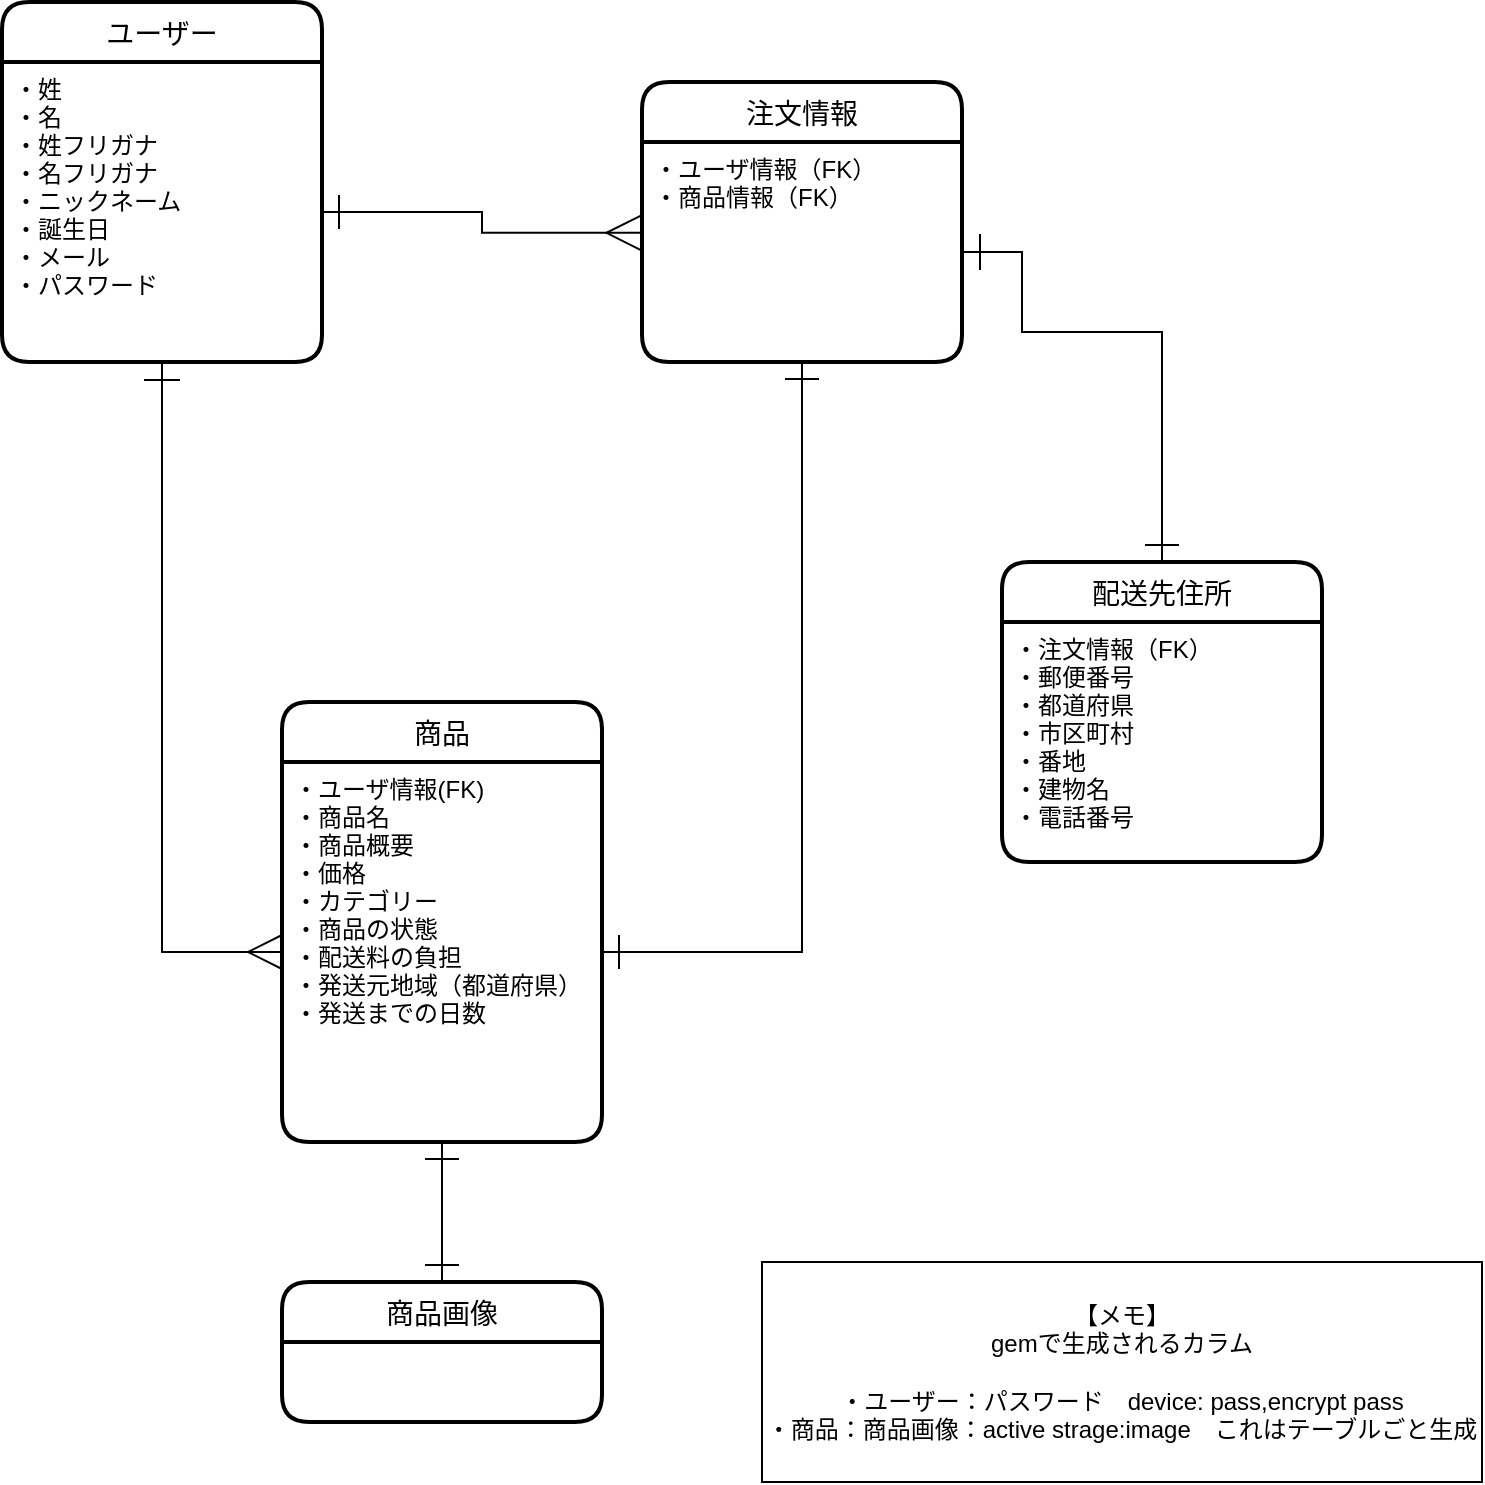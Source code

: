<mxfile version="13.10.0" type="embed">
    <diagram id="KVio1xON7HPt5YjFg_qT" name="ページ1">
        <mxGraphModel dx="956" dy="859" grid="1" gridSize="10" guides="1" tooltips="1" connect="1" arrows="1" fold="1" page="1" pageScale="1" pageWidth="827" pageHeight="1169" math="0" shadow="0">
            <root>
                <mxCell id="0"/>
                <mxCell id="1" parent="0"/>
                <mxCell id="85" value="ユーザー" style="swimlane;childLayout=stackLayout;horizontal=1;startSize=30;horizontalStack=0;rounded=1;fontSize=14;fontStyle=0;strokeWidth=2;resizeParent=0;resizeLast=1;shadow=0;dashed=0;align=center;" parent="1" vertex="1">
                    <mxGeometry x="60" y="180" width="160" height="180" as="geometry"/>
                </mxCell>
                <mxCell id="86" value="・姓&#10;・名&#10;・姓フリガナ&#10;・名フリガナ&#10;・ニックネーム&#10;・誕生日&#10;・メール&#10;・パスワード&#10;" style="align=left;strokeColor=none;fillColor=none;spacingLeft=4;fontSize=12;verticalAlign=top;resizable=0;rotatable=0;part=1;" parent="85" vertex="1">
                    <mxGeometry y="30" width="160" height="150" as="geometry"/>
                </mxCell>
                <mxCell id="89" style="edgeStyle=orthogonalEdgeStyle;rounded=0;orthogonalLoop=1;jettySize=auto;html=1;" parent="1" edge="1">
                    <mxGeometry relative="1" as="geometry">
                        <mxPoint x="210" y="490" as="targetPoint"/>
                        <mxPoint x="210" y="490" as="sourcePoint"/>
                    </mxGeometry>
                </mxCell>
                <mxCell id="91" value="商品" style="swimlane;childLayout=stackLayout;horizontal=1;startSize=30;horizontalStack=0;rounded=1;fontSize=14;fontStyle=0;strokeWidth=2;resizeParent=0;resizeLast=1;shadow=0;dashed=0;align=center;" parent="1" vertex="1">
                    <mxGeometry x="200" y="530" width="160" height="220" as="geometry"/>
                </mxCell>
                <mxCell id="92" value="・ユーザ情報(FK)&#10;・商品名&#10;・商品概要&#10;・価格&#10;・カテゴリー&#10;・商品の状態&#10;・配送料の負担&#10;・発送元地域（都道府県）&#10;・発送までの日数" style="align=left;strokeColor=none;fillColor=none;spacingLeft=4;fontSize=12;verticalAlign=top;resizable=0;rotatable=0;part=1;" parent="91" vertex="1">
                    <mxGeometry y="30" width="160" height="190" as="geometry"/>
                </mxCell>
                <mxCell id="96" value="注文情報" style="swimlane;childLayout=stackLayout;horizontal=1;startSize=30;horizontalStack=0;rounded=1;fontSize=14;fontStyle=0;strokeWidth=2;resizeParent=0;resizeLast=1;shadow=0;dashed=0;align=center;" parent="1" vertex="1">
                    <mxGeometry x="380" y="220" width="160" height="140" as="geometry"/>
                </mxCell>
                <mxCell id="97" value="・ユーザ情報（FK）&#10;・商品情報（FK）" style="align=left;strokeColor=none;fillColor=none;spacingLeft=4;fontSize=12;verticalAlign=top;resizable=0;rotatable=0;part=1;" parent="96" vertex="1">
                    <mxGeometry y="30" width="160" height="110" as="geometry"/>
                </mxCell>
                <mxCell id="103" style="edgeStyle=orthogonalEdgeStyle;rounded=0;orthogonalLoop=1;jettySize=auto;html=1;startArrow=ERone;startFill=0;endArrow=ERmany;endFill=0;entryX=-0.005;entryY=0.413;entryDx=0;entryDy=0;entryPerimeter=0;endSize=15;startSize=15;" parent="1" source="86" target="97" edge="1">
                    <mxGeometry relative="1" as="geometry">
                        <mxPoint x="560" y="275" as="targetPoint"/>
                    </mxGeometry>
                </mxCell>
                <mxCell id="104" style="edgeStyle=orthogonalEdgeStyle;rounded=0;orthogonalLoop=1;jettySize=auto;html=1;entryX=0;entryY=0.5;entryDx=0;entryDy=0;startArrow=ERone;startFill=0;endArrow=ERmany;endFill=0;endSize=15;startSize=16;exitX=0.5;exitY=1;exitDx=0;exitDy=0;" parent="1" source="86" target="92" edge="1">
                    <mxGeometry relative="1" as="geometry">
                        <Array as="points">
                            <mxPoint x="140" y="655"/>
                        </Array>
                    </mxGeometry>
                </mxCell>
                <mxCell id="105" style="edgeStyle=orthogonalEdgeStyle;rounded=0;orthogonalLoop=1;jettySize=auto;html=1;exitX=1;exitY=0.5;exitDx=0;exitDy=0;startArrow=ERone;startFill=0;endArrow=ERone;endFill=0;strokeWidth=1;endSize=15;startSize=15;" parent="1" source="92" target="97" edge="1">
                    <mxGeometry relative="1" as="geometry"/>
                </mxCell>
                <mxCell id="108" value="配送先住所" style="swimlane;childLayout=stackLayout;horizontal=1;startSize=30;horizontalStack=0;rounded=1;fontSize=14;fontStyle=0;strokeWidth=2;resizeParent=0;resizeLast=1;shadow=0;dashed=0;align=center;" parent="1" vertex="1">
                    <mxGeometry x="560" y="460" width="160" height="150" as="geometry"/>
                </mxCell>
                <mxCell id="109" value="・注文情報（FK）&#10;・郵便番号&#10;・都道府県&#10;・市区町村&#10;・番地&#10;・建物名&#10;・電話番号" style="align=left;strokeColor=none;fillColor=none;spacingLeft=4;fontSize=12;verticalAlign=top;resizable=0;rotatable=0;part=1;" parent="108" vertex="1">
                    <mxGeometry y="30" width="160" height="120" as="geometry"/>
                </mxCell>
                <mxCell id="112" style="edgeStyle=orthogonalEdgeStyle;rounded=0;orthogonalLoop=1;jettySize=auto;html=1;exitX=0.5;exitY=1;exitDx=0;exitDy=0;startArrow=ERone;startFill=0;startSize=16;endArrow=ERone;endFill=0;endSize=15;strokeWidth=1;" parent="108" source="109" target="109" edge="1">
                    <mxGeometry relative="1" as="geometry"/>
                </mxCell>
                <mxCell id="111" style="edgeStyle=orthogonalEdgeStyle;rounded=0;orthogonalLoop=1;jettySize=auto;html=1;exitX=1;exitY=0.5;exitDx=0;exitDy=0;startArrow=ERone;startFill=0;startSize=16;endArrow=ERone;endFill=0;endSize=15;strokeWidth=1;entryX=0.5;entryY=0;entryDx=0;entryDy=0;" parent="1" source="97" target="108" edge="1">
                    <mxGeometry relative="1" as="geometry">
                        <mxPoint x="700" y="480" as="targetPoint"/>
                        <Array as="points">
                            <mxPoint x="570" y="305"/>
                            <mxPoint x="570" y="345"/>
                            <mxPoint x="640" y="345"/>
                        </Array>
                    </mxGeometry>
                </mxCell>
                <mxCell id="115" value="【メモ】&lt;br&gt;gemで生成されるカラム&lt;br&gt;&lt;br&gt;・ユーザー：パスワード　device: pass,encrypt pass&lt;br&gt;・商品：商品画像：active strage:image　これはテーブルごと生成" style="rounded=0;whiteSpace=wrap;html=1;" parent="1" vertex="1">
                    <mxGeometry x="440" y="810" width="360" height="110" as="geometry"/>
                </mxCell>
                <mxCell id="122" value="商品画像" style="swimlane;childLayout=stackLayout;horizontal=1;startSize=30;horizontalStack=0;rounded=1;fontSize=14;fontStyle=0;strokeWidth=2;resizeParent=0;resizeLast=1;shadow=0;dashed=0;align=center;" vertex="1" parent="1">
                    <mxGeometry x="200" y="820" width="160" height="70" as="geometry"/>
                </mxCell>
                <mxCell id="132" style="edgeStyle=orthogonalEdgeStyle;rounded=0;orthogonalLoop=1;jettySize=auto;html=1;startArrow=ERone;startFill=0;endArrow=ERone;endFill=0;strokeWidth=1;endSize=15;startSize=15;entryX=0.5;entryY=1;entryDx=0;entryDy=0;exitX=0.5;exitY=0;exitDx=0;exitDy=0;" edge="1" parent="1" source="122" target="92">
                    <mxGeometry relative="1" as="geometry">
                        <mxPoint x="280" y="810" as="sourcePoint"/>
                        <mxPoint x="490" y="615" as="targetPoint"/>
                    </mxGeometry>
                </mxCell>
            </root>
        </mxGraphModel>
    </diagram>
</mxfile>